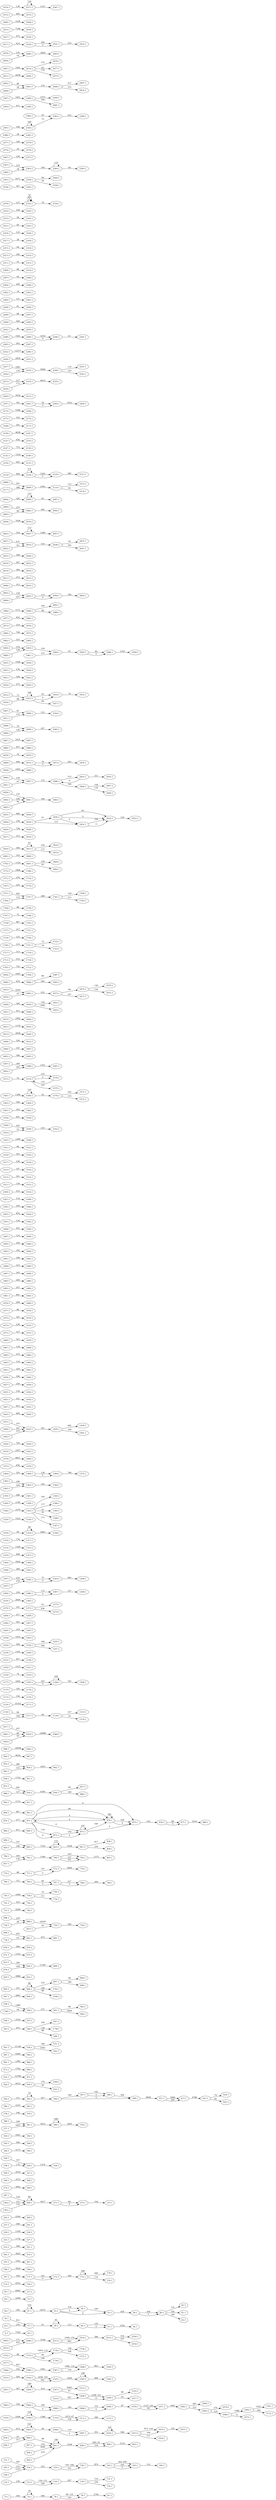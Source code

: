 digraph g { 
	rankdir = LR
	78.1 -> 79.1 [label="90: 135"]
	123.1 -> 124.1 [label="129: 131"]
	155.1 -> 156.1 [label="162: 169"]
	162.1 -> 163.1 [label="163: 258"]
	848.1 -> 849.1 [label="820: 25"]
	1013.1 -> 1014.1 [label="972: 116"]
	1110.1 -> 1111.1 [label="1072: 87"]
	1070.1 -> 1071.1 [label="1127: 222"]
	1208.1 -> 1209.1 [label="1168: 222"]
	1524.1 -> 1525.1 [label="1436: 162"]
	1587.1 -> 1588.1 [label="1486: 119"]
	1733.1 -> 1735.1 [label="1603: 115"]
	2513.1 -> 2514.1 [label="2308: 176"]
	0.1 -> 33.1 [label="7142"]
	34.1 -> 37.1 [label="412"]
	37.1 -> 38.1 [label="61"]
	38.1 -> 38.1 [label="61"]
	38.1 -> 40.1 [label="112"]
	40.1 -> 41.1 [label="116"]
	41.1 -> 42.1 [label="2782"]
	43.1 -> 37.1 [label="256"]
	44.1 -> 47.1 [label="185"]
	47.1 -> 53.1 [label="4579"]
	47.1 -> 47.1 [label="114"]
	53.1 -> 54.1 [label="130"]
	54.1 -> 55.1 [label="160"]
	55.1 -> 59.1 [label="438"]
	59.1 -> 60.1 [label="204"]
	60.1 -> 62.1 [label="131"]
	60.1 -> 61.1 [label="195"]
	60.1 -> 63.1 [label="169"]
	64.1 -> 72.1 [label="2240"]
	73.1 -> 74.1 [label="160"]
	74.1 -> 78.1 [label="584"]
	74.1 -> 74.1 [label="76"]
	78.1 -> 79.1 [label="195"]
	79.1 -> 91.1 [label="2795"]
	92.1 -> 121.1 [label="6405"]
	122.1 -> 123.1 [label="130"]
	123.1 -> 124.1 [label="160"]
	124.1 -> 130.1 [label="837"]
	130.1 -> 131.1 [label="114"]
	130.1 -> 132.1 [label="258"]
	133.1 -> 150.1 [label="4761"]
	151.1 -> 154.1 [label="305"]
	154.1 -> 155.1 [label="223"]
	155.1 -> 156.1 [label="101"]
	156.1 -> 162.1 [label="874"]
	162.1 -> 163.1 [label="195"]
	163.1 -> 164.1 [label="114"]
	165.1 -> 154.1 [label="131"]
	166.1 -> 154.1 [label="1223"]
	167.1 -> 171.1 [label="528"]
	171.1 -> 172.1 [label="101"]
	172.1 -> 175.1 [label="366"]
	175.1 -> 179.1 [label="440"]
	175.1 -> 175.1 [label="204"]
	175.1 -> 176.1 [label="135"]
	180.1 -> 196.1 [label="3424"]
	197.1 -> 201.1 [label="7201"]
	202.1 -> 214.1 [label="3625"]
	215.1 -> 221.1 [label="549"]
	222.1 -> 227.1 [label="1176"]
	228.1 -> 236.1 [label="1330"]
	237.1 -> 241.1 [label="398"]
	242.1 -> 266.1 [label="4160"]
	267.1 -> 268.1 [label="158"]
	268.1 -> 268.1 [label="60"]
	268.1 -> 271.1 [label="3017"]
	271.1 -> 272.1 [label="89"]
	272.1 -> 273.1 [label="104"]
	274.1 -> 299.1 [label="5602"]
	300.1 -> 308.1 [label="1075"]
	309.1 -> 327.1 [label="2919"]
	328.1 -> 329.1 [label="125"]
	329.1 -> 338.1 [label="1374"]
	339.1 -> 329.1 [label="174"]
	340.1 -> 344.1 [label="2173"]
	345.1 -> 349.1 [label="540"]
	350.1 -> 359.1 [label="1001"]
	360.1 -> 361.1 [label="168"]
	361.1 -> 368.1 [label="3014"]
	368.1 -> 368.1 [label="1481"]
	368.1 -> 376.1 [label="1603"]
	377.1 -> 361.1 [label="3467"]
	378.1 -> 379.1 [label="198"]
	380.1 -> 391.1 [label="5197"]
	392.1 -> 393.1 [label="121"]
	393.1 -> 393.1 [label="73"]
	393.1 -> 396.1 [label="627"]
	396.1 -> 397.1 [label="148"]
	397.1 -> 398.1 [label="142"]
	398.1 -> 399.1 [label="308"]
	399.1 -> 411.1 [label="8690"]
	411.1 -> 413.1 [label="3946"]
	411.1 -> 413.1 [label="205"]
	413.1 -> 423.1 [label="4788"]
	423.1 -> 424.1 [label="70"]
	423.1 -> 425.1 [label="82"]
	426.1 -> 430.1 [label="4412"]
	430.1 -> 1560.1 [label="170"]
	430.1 -> 431.1 [label="49"]
	432.1 -> 471.1 [label="12796"]
	472.1 -> 480.1 [label="1765"]
	481.1 -> 486.1 [label="1382"]
	487.1 -> 500.1 [label="4369"]
	501.1 -> 530.1 [label="11140"]
	530.1 -> 531.1 [label="180"]
	530.1 -> 542.1 [label="4382"]
	543.1 -> 546.1 [label="474"]
	546.1 -> 547.1 [label="159"]
	546.1 -> 1738.1 [label="130"]
	546.1 -> 548.1 [label="88"]
	549.1 -> 555.1 [label="2142"]
	556.1 -> 558.1 [label="1480"]
	558.1 -> 561.1 [label="571"]
	561.1 -> 562.1 [label="88"]
	561.1 -> 566.1 [label="2666"]
	567.1 -> 604.1 [label="5897"]
	605.1 -> 606.1 [label="147"]
	606.1 -> 607.1 [label="152"]
	606.1 -> 1791.1 [label="106"]
	606.1 -> 606.1 [label="84"]
	606.1 -> 1790.1 [label="88"]
	607.1 -> 609.1 [label="98"]
	607.1 -> 608.1 [label="189"]
	610.1 -> 622.1 [label="3988"]
	623.1 -> 624.1 [label="196"]
	624.1 -> 669.1 [label="17397"]
	670.1 -> 624.1 [label="169"]
	671.1 -> 675.1 [label="1223"]
	676.1 -> 679.1 [label="564"]
	680.1 -> 681.1 [label="205"]
	681.1 -> 685.1 [label="415"]
	686.1 -> 688.1 [label="230"]
	688.1 -> 724.1 [label="16205"]
	724.1 -> 728.1 [label="566"]
	729.1 -> 688.1 [label="98"]
	730.1 -> 681.1 [label="63"]
	731.1 -> 740.1 [label="4200"]
	741.1 -> 744.1 [label="222"]
	745.1 -> 758.1 [label="1909"]
	758.1 -> 759.1 [label="25"]
	758.1 -> 779.1 [label="211"]
	760.1 -> 766.1 [label="727"]
	766.1 -> 767.1 [label="85"]
	767.1 -> 768.1 [label="227"]
	768.1 -> 769.1 [label="269"]
	770.1 -> 771.1 [label="88"]
	771.1 -> 772.1 [label="147"]
	772.1 -> 778.1 [label="3694"]
	780.1 -> 781.1 [label="164"]
	781.1 -> 790.1 [label="1349"]
	790.1 -> 792.1 [label="323"]
	790.1 -> 792.1 [label="127"]
	790.1 -> 792.1 [label="321"]
	792.1 -> 803.1 [label="1373"]
	804.1 -> 805.1 [label="141"]
	805.1 -> 825.1 [label="7316"]
	825.1 -> 827.1 [label="1038"]
	825.1 -> 825.1 [label="172"]
	827.1 -> 836.1 [label="917"]
	827.1 -> 828.1 [label="220"]
	829.1 -> 805.1 [label="198"]
	837.1 -> 781.1 [label="139"]
	839.1 -> 840.1 [label="87"]
	840.1 -> 841.1 [label="98"]
	841.1 -> 841.1 [label="146"]
	841.1 -> 848.1 [label="1558"]
	848.1 -> 849.1 [label="154"]
	849.1 -> 855.1 [label="3116"]
	856.1 -> 840.1 [label="217"]
	857.1 -> 841.1 [label="116"]
	858.1 -> 841.1 [label="3044"]
	859.1 -> 841.1 [label="219"]
	860.1 -> 869.1 [label="911"]
	870.1 -> 871.1 [label="217"]
	871.1 -> 874.1 [label="96"]
	871.1 -> 872.1 [label="119"]
	872.1 -> 873.1 [label="158"]
	873.1 -> 873.1 [label="147"]
	873.1 -> 874.1 [label="160"]
	874.1 -> 875.1 [label="194"]
	874.1 -> 874.1 [label="581"]
	875.1 -> 876.1 [label="142"]
	876.1 -> 877.1 [label="86"]
	877.1 -> 889.1 [label="1614"]
	890.1 -> 901.1 [label="967"]
	902.1 -> 911.1 [label="1175"]
	912.1 -> 916.1 [label="585"]
	916.1 -> 936.1 [label="4184"]
	936.1 -> 937.1 [label="94"]
	936.1 -> 989.1 [label="108"]
	938.1 -> 951.1 [label="1716"]
	952.1 -> 954.1 [label="360"]
	954.1 -> 962.1 [label="1055"]
	963.1 -> 954.1 [label="123"]
	964.1 -> 987.1 [label="9030"]
	988.1 -> 916.1 [label="127"]
	990.1 -> 1002.1 [label="14638"]
	1003.1 -> 1005.1 [label="413"]
	1005.1 -> 1006.1 [label="40"]
	1005.1 -> 1005.1 [label="121"]
	1006.1 -> 1007.1 [label="118"]
	1007.1 -> 1010.1 [label="351"]
	1010.1 -> 1010.1 [label="122"]
	1010.1 -> 1013.1 [label="546"]
	1013.1 -> 1016.1 [label="111"]
	1013.1 -> 1014.1 [label="100"]
	1014.1 -> 1015.1 [label="125"]
	1017.1 -> 1019.1 [label="297"]
	1019.1 -> 1060.1 [label="14688"]
	1061.1 -> 1019.1 [label="80"]
	1062.1 -> 1019.1 [label="95"]
	1063.1 -> 1064.1 [label="156"]
	1064.1 -> 1066.1 [label="196"]
	1066.1 -> 1068.1 [label="144"]
	1068.1 -> 1069.1 [label="122"]
	1069.1 -> 1070.1 [label="87"]
	1070.1 -> 1071.1 [label="96"]
	1071.1 -> 1082.1 [label="1001"]
	1082.1 -> 2569.1 [label="487"]
	1082.1 -> 1083.1 [label="122"]
	1083.1 -> 2570.1 [label="275"]
	1083.1 -> 1084.1 [label="124"]
	1084.1 -> 1092.1 [label="1088"]
	1084.1 -> 2571.1 [label="73"]
	1092.1 -> 1101.1 [label="1937"]
	1092.1 -> 1172.1 [label="168"]
	1102.1 -> 1109.1 [label="2594"]
	1109.1 -> 1110.1 [label="1386"]
	1109.1 -> 1109.1 [label="122"]
	1110.1 -> 1111.1 [label="156"]
	1111.1 -> 1115.1 [label="340"]
	1116.1 -> 1117.1 [label="96"]
	1117.1 -> 1118.1 [label="64"]
	1118.1 -> 1123.1 [label="237"]
	1118.1 -> 1119.1 [label="56"]
	1120.1 -> 1117.1 [label="164"]
	1124.1 -> 1171.1 [label="15332"]
	1173.1 -> 1174.1 [label="154"]
	1175.1 -> 1176.1 [label="145"]
	1177.1 -> 1193.1 [label="1845"]
	1193.1 -> 1194.1 [label="187"]
	1194.1 -> 1200.1 [label="787"]
	1194.1 -> 1194.1 [label="102"]
	1201.1 -> 1204.1 [label="397"]
	1204.1 -> 1207.1 [label="414"]
	1204.1 -> 1204.1 [label="189"]
	1207.1 -> 1213.1 [label="8265"]
	1207.1 -> 1208.1 [label="61"]
	1208.1 -> 1209.1 [label="31"]
	1209.1 -> 1210.1 [label="60"]
	1209.1 -> 1217.1 [label="43"]
	1214.1 -> 1208.1 [label="467"]
	1218.1 -> 1219.1 [label="74"]
	1220.1 -> 1231.1 [label="1315"]
	1232.1 -> 1238.1 [label="957"]
	1239.1 -> 1249.1 [label="1191"]
	1250.1 -> 1254.1 [label="304"]
	1254.1 -> 1255.1 [label="189"]
	1254.1 -> 1257.1 [label="368"]
	1258.1 -> 1263.1 [label="1415"]
	1264.1 -> 1265.1 [label="319"]
	1266.1 -> 1267.1 [label="301"]
	1268.1 -> 1269.1 [label="217"]
	1270.1 -> 1273.1 [label="197"]
	1273.1 -> 1275.1 [label="91"]
	1273.1 -> 1274.1 [label="836"]
	1276.1 -> 1283.1 [label="2644"]
	1284.1 -> 1286.1 [label="218"]
	1286.1 -> 1287.1 [label="112"]
	1287.1 -> 1290.1 [label="337"]
	1291.1 -> 1292.1 [label="224"]
	1292.1 -> 1293.1 [label="72"]
	1293.1 -> 1296.1 [label="983"]
	1297.1 -> 1292.1 [label="218"]
	1298.1 -> 1301.1 [label="369"]
	1302.1 -> 268.1 [label="151"]
	1303.1 -> 268.1 [label="170"]
	1304.1 -> 1309.1 [label="2442"]
	1310.1 -> 1313.1 [label="409"]
	1314.1 -> 1315.1 [label="1228"]
	1316.1 -> 1317.1 [label="776"]
	1318.1 -> 1319.1 [label="90"]
	1319.1 -> 1328.1 [label="2402"]
	1319.1 -> 1319.1 [label="60"]
	1329.1 -> 1339.1 [label="1522"]
	1340.1 -> 1343.1 [label="2379"]
	1343.1 -> 1344.1 [label="144"]
	1343.1 -> 1346.1 [label="177"]
	1343.1 -> 1345.1 [label="97"]
	1343.1 -> 1348.1 [label="45"]
	1343.1 -> 1347.1 [label="173"]
	1349.1 -> 1358.1 [label="1145"]
	1359.1 -> 1361.1 [label="286"]
	1362.1 -> 1363.1 [label="188"]
	1363.1 -> 1364.1 [label="142"]
	1365.1 -> 1363.1 [label="256"]
	1366.1 -> 1368.1 [label="335"]
	1368.1 -> 1369.1 [label="139"]
	1369.1 -> 1372.1 [label="708"]
	1373.1 -> 1378.1 [label="936"]
	1379.1 -> 1409.1 [label="8827"]
	1410.1 -> 1425.1 [label="1957"]
	1426.1 -> 1430.1 [label="720"]
	1431.1 -> 1432.1 [label="155"]
	1432.1 -> 1435.1 [label="341"]
	1435.1 -> 1439.1 [label="482"]
	1435.1 -> 1441.1 [label="146"]
	1440.1 -> 1432.1 [label="167"]
	1442.1 -> 1432.1 [label="214"]
	1443.1 -> 1446.1 [label="664"]
	1447.1 -> 1452.1 [label="823"]
	1453.1 -> 1454.1 [label="221"]
	1455.1 -> 1456.1 [label="139"]
	1457.1 -> 1458.1 [label="259"]
	1459.1 -> 1460.1 [label="190"]
	1461.1 -> 1462.1 [label="259"]
	1463.1 -> 1464.1 [label="114"]
	1465.1 -> 1466.1 [label="215"]
	1467.1 -> 1468.1 [label="139"]
	1469.1 -> 1470.1 [label="321"]
	1471.1 -> 1472.1 [label="147"]
	1473.1 -> 1474.1 [label="238"]
	1475.1 -> 1476.1 [label="161"]
	1477.1 -> 1478.1 [label="86"]
	1479.1 -> 1480.1 [label="204"]
	1481.1 -> 1482.1 [label="901"]
	1483.1 -> 1484.1 [label="257"]
	1485.1 -> 1486.1 [label="244"]
	1487.1 -> 1488.1 [label="163"]
	1489.1 -> 1490.1 [label="123"]
	1491.1 -> 1492.1 [label="188"]
	1493.1 -> 1494.1 [label="142"]
	1495.1 -> 1496.1 [label="256"]
	1497.1 -> 1498.1 [label="114"]
	1499.1 -> 1500.1 [label="221"]
	1501.1 -> 1502.1 [label="139"]
	1503.1 -> 1504.1 [label="832"]
	1505.1 -> 1506.1 [label="259"]
	1507.1 -> 1508.1 [label="114"]
	1509.1 -> 1510.1 [label="215"]
	1511.1 -> 1512.1 [label="139"]
	1513.1 -> 1514.1 [label="321"]
	1515.1 -> 1516.1 [label="147"]
	1517.1 -> 1518.1 [label="238"]
	1519.1 -> 1520.1 [label="161"]
	1521.1 -> 1522.1 [label="86"]
	1523.1 -> 1524.1 [label="204"]
	1524.1 -> 1525.1 [label="901"]
	1525.1 -> 1540.1 [label="3226"]
	1540.1 -> 1540.1 [label="148"]
	1540.1 -> 1542.1 [label="468"]
	1543.1 -> 1548.1 [label="1590"]
	1549.1 -> 1550.1 [label="245"]
	1550.1 -> 1552.1 [label="253"]
	1553.1 -> 1550.1 [label="52"]
	1554.1 -> 1559.1 [label="641"]
	1561.1 -> 1562.1 [label="102"]
	1563.1 -> 1564.1 [label="160"]
	1565.1 -> 1569.1 [label="1389"]
	1569.1 -> 1570.1 [label="42"]
	1569.1 -> 1569.1 [label="119"]
	1570.1 -> 1571.1 [label="245"]
	1570.1 -> 1572.1 [label="134"]
	1573.1 -> 1574.1 [label="52"]
	1574.1 -> 1576.1 [label="125"]
	1574.1 -> 1575.1 [label="147"]
	1576.1 -> 1574.1 [label="116"]
	1577.1 -> 1580.1 [label="423"]
	1580.1 -> 1587.1 [label="1941"]
	1587.1 -> 1588.1 [label="134"]
	1588.1 -> 1595.1 [label="863"]
	1596.1 -> 1580.1 [label="102"]
	1597.1 -> 1598.1 [label="160"]
	1598.1 -> 1601.1 [label="1351"]
	1602.1 -> 1598.1 [label="245"]
	1603.1 -> 1605.1 [label="186"]
	1606.1 -> 1607.1 [label="147"]
	1608.1 -> 1612.1 [label="530"]
	1613.1 -> 1620.1 [label="2028"]
	1621.1 -> 1632.1 [label="1378"]
	1633.1 -> 1640.1 [label="1902"]
	1641.1 -> 1648.1 [label="913"]
	1649.1 -> 1650.1 [label="160"]
	1650.1 -> 1651.1 [label="120"]
	1650.1 -> 1652.1 [label="1082"]
	1653.1 -> 1665.1 [label="1659"]
	1665.1 -> 1673.1 [label="612"]
	1673.1 -> 1674.1 [label="84"]
	1673.1 -> 1677.1 [label="221"]
	1674.1 -> 1678.1 [label="130"]
	1674.1 -> 1675.1 [label="158"]
	1679.1 -> 1665.1 [label="97"]
	1680.1 -> 1686.1 [label="619"]
	1686.1 -> 1687.1 [label="86"]
	1686.1 -> 1693.1 [label="595"]
	1694.1 -> 1704.1 [label="1097"]
	1705.1 -> 1712.1 [label="710"]
	1713.1 -> 1716.1 [label="333"]
	1717.1 -> 1719.1 [label="313"]
	1720.1 -> 1721.1 [label="133"]
	1721.1 -> 1722.1 [label="72"]
	1721.1 -> 1723.1 [label="79"]
	1724.1 -> 1726.1 [label="122"]
	1727.1 -> 1731.1 [label="317"]
	1732.1 -> 1733.1 [label="88"]
	1733.1 -> 1735.1 [label="84"]
	1733.1 -> 1734.1 [label="106"]
	1735.1 -> 1736.1 [label="158"]
	1735.1 -> 1737.1 [label="106"]
	1739.1 -> 1745.1 [label="667"]
	1746.1 -> 558.1 [label="56"]
	1747.1 -> 1748.1 [label="72"]
	1749.1 -> 1750.1 [label="86"]
	1751.1 -> 1757.1 [label="595"]
	1757.1 -> 1761.1 [label="448"]
	1761.1 -> 1766.1 [label="128"]
	1761.1 -> 1763.1 [label="313"]
	1764.1 -> 1757.1 [label="133"]
	1767.1 -> 1770.1 [label="245"]
	1771.1 -> 1774.1 [label="278"]
	1775.1 -> 1789.1 [label="1606"]
	1792.1 -> 1801.1 [label="1124"]
	1801.1 -> 1804.1 [label="128"]
	1801.1 -> 1802.1 [label="45"]
	1805.1 -> 1809.1 [label="333"]
	1810.1 -> 1813.1 [label="348"]
	1813.1 -> 1816.1 [label="236"]
	1813.1 -> 1814.1 [label="115"]
	1813.1 -> 1813.1 [label="97"]
	1817.1 -> 1819.1 [label="313"]
	1820.1 -> 1828.1 [label="728"]
	1829.1 -> 1830.1 [label="158"]
	1830.1 -> 1834.1 [label="97"]
	1830.1 -> 1831.1 [label="115"]
	1831.1 -> 1832.1 [label="106"]
	1832.1 -> 1833.1 [label="130"]
	1834.1 -> 1832.1 [label="83"]
	1835.1 -> 1838.1 [label="408"]
	1839.1 -> 1841.1 [label="155"]
	1841.1 -> 1843.1 [label="164"]
	1844.1 -> 1841.1 [label="106"]
	1845.1 -> 1841.1 [label="84"]
	1846.1 -> 1847.1 [label="158"]
	1847.1 -> 1848.1 [label="115"]
	1848.1 -> 1853.1 [label="313"]
	1848.1 -> 1849.1 [label="106"]
	1849.1 -> 1857.1 [label="158"]
	1849.1 -> 1850.1 [label="130"]
	1851.1 -> 1847.1 [label="97"]
	1853.1 -> 1855.1 [label="212"]
	1858.1 -> 1868.1 [label="1043"]
	1869.1 -> 1872.1 [label="446"]
	1872.1 -> 1873.1 [label="79"]
	1873.1 -> 1876.1 [label="203"]
	1877.1 -> 724.1 [label="83"]
	1878.1 -> 1879.1 [label="76"]
	1880.1 -> 1886.1 [label="657"]
	1887.1 -> 1897.1 [label="1031"]
	1898.1 -> 1899.1 [label="76"]
	1899.1 -> 1905.1 [label="657"]
	1906.1 -> 1899.1 [label="130"]
	1907.1 -> 1908.1 [label="97"]
	1908.1 -> 1910.1 [label="313"]
	1911.1 -> 1908.1 [label="133"]
	1912.1 -> 1913.1 [label="72"]
	1913.1 -> 1913.1 [label="106"]
	1913.1 -> 1914.1 [label="83"]
	1913.1 -> 1917.1 [label="84"]
	1914.1 -> 1915.1 [label="76"]
	1916.1 -> 1913.1 [label="88"]
	1918.1 -> 1920.1 [label="273"]
	1921.1 -> 1922.1 [label="106"]
	1923.1 -> 1924.1 [label="130"]
	1925.1 -> 1939.1 [label="1420"]
	1940.1 -> 1943.1 [label="379"]
	1943.1 -> 1944.1 [label="130"]
	1944.1 -> 1945.1 [label="97"]
	1945.1 -> 1946.1 [label="83"]
	1946.1 -> 1959.1 [label="1319"]
	1960.1 -> 1943.1 [label="158"]
	1961.1 -> 1944.1 [label="115"]
	1962.1 -> 1965.1 [label="333"]
	1966.1 -> 1972.1 [label="744"]
	1973.1 -> 1976.1 [label="214"]
	1977.1 -> 1985.1 [label="816"]
	1986.1 -> 1998.1 [label="1171"]
	1998.1 -> 2001.1 [label="190"]
	1998.1 -> 1999.1 [label="88"]
	2002.1 -> 2003.1 [label="158"]
	2003.1 -> 2004.1 [label="115"]
	2004.1 -> 2005.1 [label="106"]
	2006.1 -> 2003.1 [label="227"]
	2008.1 -> 2010.1 [label="313"]
	2011.1 -> 2013.1 [label="212"]
	2014.1 -> 2018.1 [label="384"]
	2019.1 -> 2022.1 [label="247"]
	2023.1 -> 2026.1 [label="348"]
	2027.1 -> 2032.1 [label="531"]
	2032.1 -> 2036.1 [label="514"]
	2036.1 -> 2037.1 [label="45"]
	2036.1 -> 2041.1 [label="395"]
	2042.1 -> 2032.1 [label="83"]
	2043.1 -> 2047.1 [label="354"]
	2047.1 -> 2047.1 [label="173"]
	2047.1 -> 2057.1 [label="1289"]
	2058.1 -> 2079.1 [label="7058"]
	2080.1 -> 2082.1 [label="270"]
	2082.1 -> 2092.1 [label="992"]
	2093.1 -> 2082.1 [label="89"]
	2094.1 -> 2096.1 [label="320"]
	2096.1 -> 2097.1 [label="63"]
	2096.1 -> 2096.1 [label="113"]
	2098.1 -> 2099.1 [label="101"]
	2099.1 -> 2114.1 [label="2592"]
	2114.1 -> 2115.1 [label="112"]
	2114.1 -> 2116.1 [label="64"]
	2117.1 -> 2099.1 [label="398"]
	2119.1 -> 2124.1 [label="699"]
	2124.1 -> 2125.1 [label="5292"]
	2124.1 -> 2124.1 [label="171"]
	2125.1 -> 2127.1 [label="282"]
	2128.1 -> 2131.1 [label="422"]
	2132.1 -> 2146.1 [label="7218"]
	2147.1 -> 2150.1 [label="772"]
	2151.1 -> 2155.1 [label="636"]
	2156.1 -> 2167.1 [label="4638"]
	2168.1 -> 2171.1 [label="301"]
	2172.1 -> 2174.1 [label="193"]
	2175.1 -> 2196.1 [label="5346"]
	2197.1 -> 2201.1 [label="761"]
	2201.1 -> 2202.1 [label="76"]
	2202.1 -> 2204.1 [label="1052"]
	2205.1 -> 2212.1 [label="3432"]
	2213.1 -> 2214.1 [label="217"]
	2214.1 -> 2225.1 [label="4014"]
	2226.1 -> 2214.1 [label="173"]
	2227.1 -> 2235.1 [label="1981"]
	2235.1 -> 2240.1 [label="5949"]
	2240.1 -> 2241.1 [label="116"]
	2240.1 -> 2243.1 [label="150"]
	2242.1 -> 2235.1 [label="170"]
	2244.1 -> 2251.1 [label="2032"]
	2252.1 -> 2284.1 [label="12377"]
	2285.1 -> 2287.1 [label="363"]
	2288.1 -> 2289.1 [label="1561"]
	2289.1 -> 2290.1 [label="1018"]
	2290.1 -> 2291.1 [label="61"]
	2292.1 -> 2293.1 [label="96"]
	2294.1 -> 2295.1 [label="546"]
	2296.1 -> 2297.1 [label="88"]
	2298.1 -> 2299.1 [label="61"]
	2300.1 -> 2301.1 [label="131"]
	2302.1 -> 2303.1 [label="78"]
	2304.1 -> 2306.1 [label="245"]
	2307.1 -> 2308.1 [label="64"]
	2309.1 -> 2310.1 [label="88"]
	2311.1 -> 2312.1 [label="55"]
	2313.1 -> 2314.1 [label="160"]
	2315.1 -> 2316.1 [label="64"]
	2317.1 -> 2318.1 [label="28"]
	2319.1 -> 2320.1 [label="133"]
	2321.1 -> 2322.1 [label="64"]
	2323.1 -> 2324.1 [label="28"]
	2325.1 -> 2329.1 [label="238"]
	2330.1 -> 2333.1 [label="123"]
	2333.1 -> 2333.1 [label="83"]
	2333.1 -> 2334.1 [label="76"]
	2333.1 -> 2333.1 [label="76"]
	2336.1 -> 2342.1 [label="357"]
	2343.1 -> 2358.1 [label="4271"]
	2358.1 -> 2360.1 [label="64"]
	2358.1 -> 2359.1 [label="28"]
	2361.1 -> 2363.1 [label="143"]
	2363.1 -> 2364.1 [label="160"]
	2364.1 -> 2364.1 [label="133"]
	2364.1 -> 2365.1 [label="64"]
	2366.1 -> 2363.1 [label="28"]
	2367.1 -> 2373.1 [label="330"]
	2374.1 -> 2376.1 [label="59"]
	2377.1 -> 2379.1 [label="140"]
	2380.1 -> 2381.1 [label="28"]
	2382.1 -> 2383.1 [label="55"]
	2383.1 -> 2390.1 [label="433"]
	2391.1 -> 2392.1 [label="146"]
	2392.1 -> 2383.1 [label="75"]
	2392.1 -> 2392.1 [label="199"]
	2393.1 -> 2396.1 [label="411"]
	2397.1 -> 2399.1 [label="1651"]
	2399.1 -> 2400.1 [label="1373"]
	2399.1 -> 2401.1 [label="546"]
	2402.1 -> 2403.1 [label="88"]
	2403.1 -> 2406.1 [label="270"]
	2406.1 -> 2407.1 [label="217"]
	2406.1 -> 2410.1 [label="152"]
	2408.1 -> 2403.1 [label="28"]
	2411.1 -> 2446.1 [label="4436"]
	2447.1 -> 2474.1 [label="3361"]
	2474.1 -> 2476.1 [label="172"]
	2474.1 -> 2477.1 [label="63"]
	2474.1 -> 2475.1 [label="170"]
	2478.1 -> 2480.1 [label="135"]
	2480.1 -> 2493.1 [label="3859"]
	2494.1 -> 2480.1 [label="54"]
	2495.1 -> 2496.1 [label="171"]
	2496.1 -> 2513.1 [label="3108"]
	2513.1 -> 2514.1 [label="865"]
	2514.1 -> 2515.1 [label="386"]
	2515.1 -> 2526.1 [label="314"]
	2515.1 -> 2516.1 [label="255"]
	2517.1 -> 2520.1 [label="414"]
	2520.1 -> 2521.1 [label="162"]
	2521.1 -> 2522.1 [label="214"]
	2523.1 -> 2496.1 [label="455"]
	2527.1 -> 2530.1 [label="475"]
	2531.1 -> 2559.1 [label="7100"]
	2560.1 -> 2568.1 [label="1224"]
	2572.1 -> 2575.1 [label="495"]
	2576.1 -> 2577.1 [label="130"]
	2577.1 -> 2577.1 [label="116"]
	2577.1 -> 2587.1 [label="1147"]
	1006.1 -> 1007.1 [label="0"]
	1064.1 -> 1066.1 [label="0"]
	1068.1 -> 1069.1 [label="0"]
	1193.1 -> 1194.1 [label="0"]
	1286.1 -> 1287.1 [label="0"]
	1292.1 -> 1293.1 [label="0"]
	1368.1 -> 1369.1 [label="0"]
	1574.1 -> 1576.1 [label="0"]
	162.1 -> 163.1 [label="0"]
	171.1 -> 172.1 [label="0"]
	1831.1 -> 1832.1 [label="0"]
	1834.1 -> 1831.1 [label="0"]
	1834.1 -> 1832.1 [label="0"]
	1853.1 -> 1848.1 [label="0"]
	1872.1 -> 1873.1 [label="0"]
	1913.1 -> 1914.1 [label="0"]
	1945.1 -> 1946.1 [label="0"]
	2003.1 -> 2004.1 [label="0"]
	2124.1 -> 2125.1 [label="0"]
	2201.1 -> 2202.1 [label="0"]
	2289.1 -> 2290.1 [label="0"]
	2520.1 -> 2521.1 [label="0"]
	271.1 -> 272.1 [label="0"]
	396.1 -> 399.1 [label="0"]
	397.1 -> 398.1 [label="0"]
	40.1 -> 41.1 [label="0"]
	53.1 -> 54.1 [label="0"]
	53.1 -> 55.1 [label="0"]
	59.1 -> 60.1 [label="0"]
	766.1 -> 767.1 [label="0"]
	767.1 -> 768.1 [label="0"]
	771.1 -> 772.1 [label="0"]
	871.1 -> 872.1 [label="0"]
	871.1 -> 873.1 [label="0"]
	871.1 -> 874.1 [label="0"]
	871.1 -> 875.1 [label="0"]
	872.1 -> 873.1 [label="0"]
	873.1 -> 875.1 [label="0"]
	874.1 -> 871.1 [label="0"]
	874.1 -> 875.1 [label="0"]
	876.1 -> 877.1 [label="0"]
}
